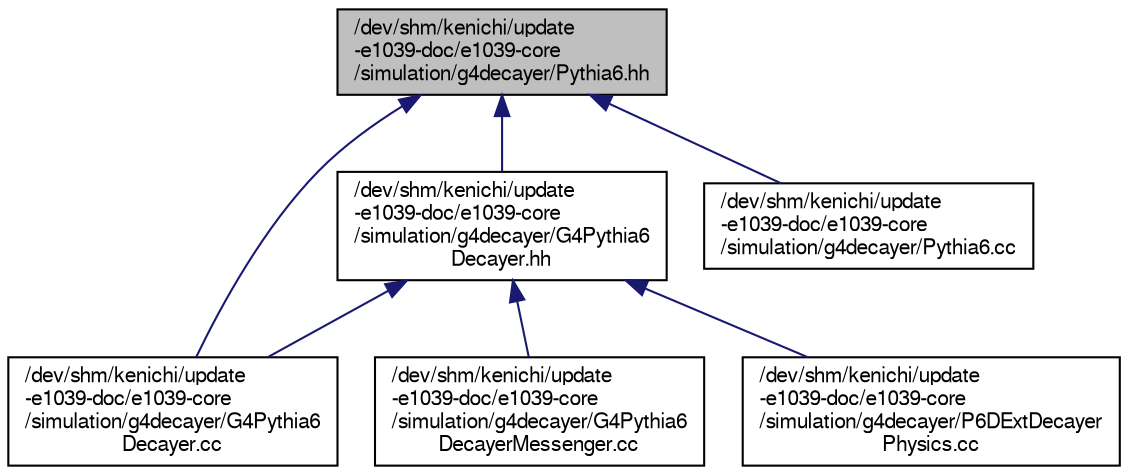 digraph "/dev/shm/kenichi/update-e1039-doc/e1039-core/simulation/g4decayer/Pythia6.hh"
{
  bgcolor="transparent";
  edge [fontname="FreeSans",fontsize="10",labelfontname="FreeSans",labelfontsize="10"];
  node [fontname="FreeSans",fontsize="10",shape=record];
  Node1 [label="/dev/shm/kenichi/update\l-e1039-doc/e1039-core\l/simulation/g4decayer/Pythia6.hh",height=0.2,width=0.4,color="black", fillcolor="grey75", style="filled" fontcolor="black"];
  Node1 -> Node2 [dir="back",color="midnightblue",fontsize="10",style="solid",fontname="FreeSans"];
  Node2 [label="/dev/shm/kenichi/update\l-e1039-doc/e1039-core\l/simulation/g4decayer/G4Pythia6\lDecayer.hh",height=0.2,width=0.4,color="black",URL="$d7/dfd/G4Pythia6Decayer_8hh.html"];
  Node2 -> Node3 [dir="back",color="midnightblue",fontsize="10",style="solid",fontname="FreeSans"];
  Node3 [label="/dev/shm/kenichi/update\l-e1039-doc/e1039-core\l/simulation/g4decayer/G4Pythia6\lDecayer.cc",height=0.2,width=0.4,color="black",URL="$d4/d3c/G4Pythia6Decayer_8cc.html"];
  Node2 -> Node4 [dir="back",color="midnightblue",fontsize="10",style="solid",fontname="FreeSans"];
  Node4 [label="/dev/shm/kenichi/update\l-e1039-doc/e1039-core\l/simulation/g4decayer/G4Pythia6\lDecayerMessenger.cc",height=0.2,width=0.4,color="black",URL="$d3/daf/G4Pythia6DecayerMessenger_8cc.html"];
  Node2 -> Node5 [dir="back",color="midnightblue",fontsize="10",style="solid",fontname="FreeSans"];
  Node5 [label="/dev/shm/kenichi/update\l-e1039-doc/e1039-core\l/simulation/g4decayer/P6DExtDecayer\lPhysics.cc",height=0.2,width=0.4,color="black",URL="$d9/de1/P6DExtDecayerPhysics_8cc.html"];
  Node1 -> Node3 [dir="back",color="midnightblue",fontsize="10",style="solid",fontname="FreeSans"];
  Node1 -> Node6 [dir="back",color="midnightblue",fontsize="10",style="solid",fontname="FreeSans"];
  Node6 [label="/dev/shm/kenichi/update\l-e1039-doc/e1039-core\l/simulation/g4decayer/Pythia6.cc",height=0.2,width=0.4,color="black",URL="$d8/de1/Pythia6_8cc.html"];
}
